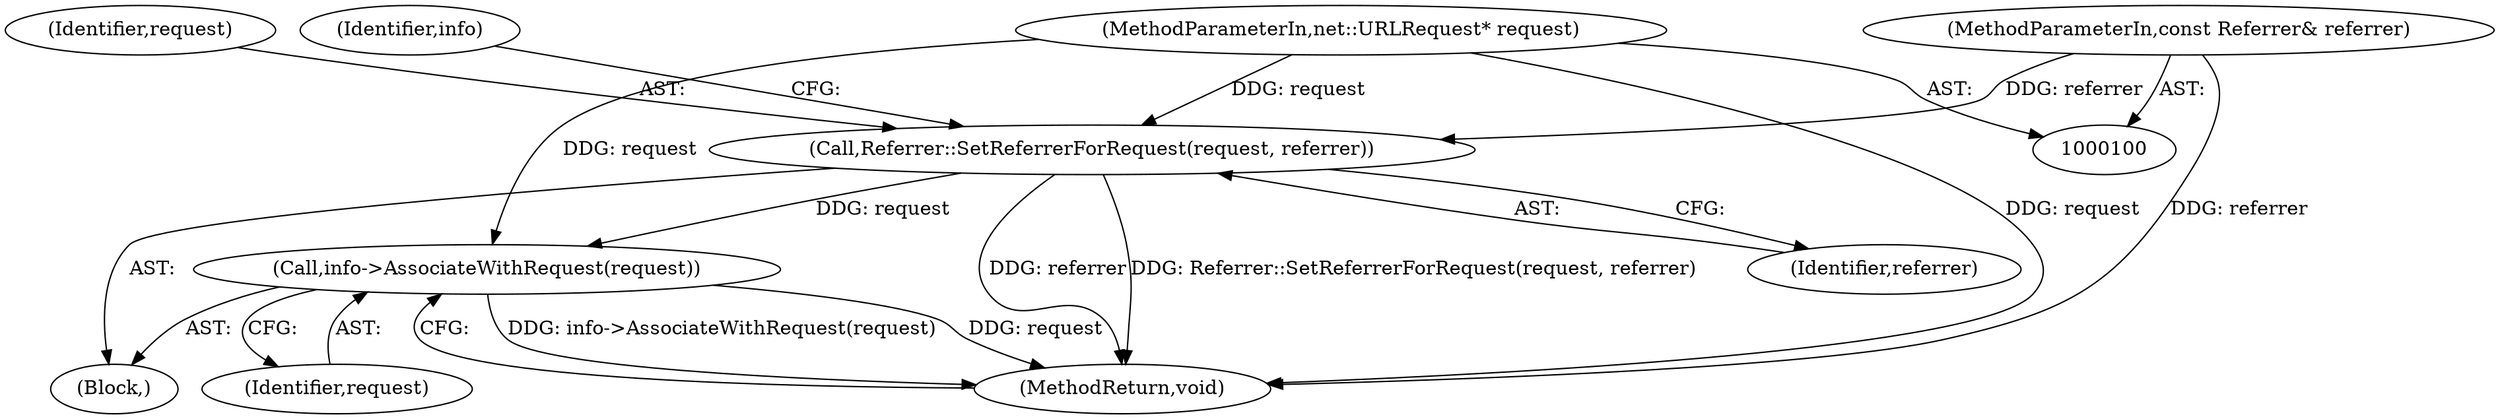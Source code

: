digraph "0_Chrome_2f81d000fdb5331121cba7ff81dfaaec25b520a5_6@pointer" {
"1000116" [label="(Call,Referrer::SetReferrerForRequest(request, referrer))"];
"1000101" [label="(MethodParameterIn,net::URLRequest* request)"];
"1000102" [label="(MethodParameterIn,const Referrer& referrer)"];
"1000130" [label="(Call,info->AssociateWithRequest(request))"];
"1000110" [label="(Block,)"];
"1000131" [label="(Identifier,request)"];
"1000102" [label="(MethodParameterIn,const Referrer& referrer)"];
"1000118" [label="(Identifier,referrer)"];
"1000132" [label="(MethodReturn,void)"];
"1000117" [label="(Identifier,request)"];
"1000121" [label="(Identifier,info)"];
"1000101" [label="(MethodParameterIn,net::URLRequest* request)"];
"1000130" [label="(Call,info->AssociateWithRequest(request))"];
"1000116" [label="(Call,Referrer::SetReferrerForRequest(request, referrer))"];
"1000116" -> "1000110"  [label="AST: "];
"1000116" -> "1000118"  [label="CFG: "];
"1000117" -> "1000116"  [label="AST: "];
"1000118" -> "1000116"  [label="AST: "];
"1000121" -> "1000116"  [label="CFG: "];
"1000116" -> "1000132"  [label="DDG: referrer"];
"1000116" -> "1000132"  [label="DDG: Referrer::SetReferrerForRequest(request, referrer)"];
"1000101" -> "1000116"  [label="DDG: request"];
"1000102" -> "1000116"  [label="DDG: referrer"];
"1000116" -> "1000130"  [label="DDG: request"];
"1000101" -> "1000100"  [label="AST: "];
"1000101" -> "1000132"  [label="DDG: request"];
"1000101" -> "1000130"  [label="DDG: request"];
"1000102" -> "1000100"  [label="AST: "];
"1000102" -> "1000132"  [label="DDG: referrer"];
"1000130" -> "1000110"  [label="AST: "];
"1000130" -> "1000131"  [label="CFG: "];
"1000131" -> "1000130"  [label="AST: "];
"1000132" -> "1000130"  [label="CFG: "];
"1000130" -> "1000132"  [label="DDG: info->AssociateWithRequest(request)"];
"1000130" -> "1000132"  [label="DDG: request"];
}
